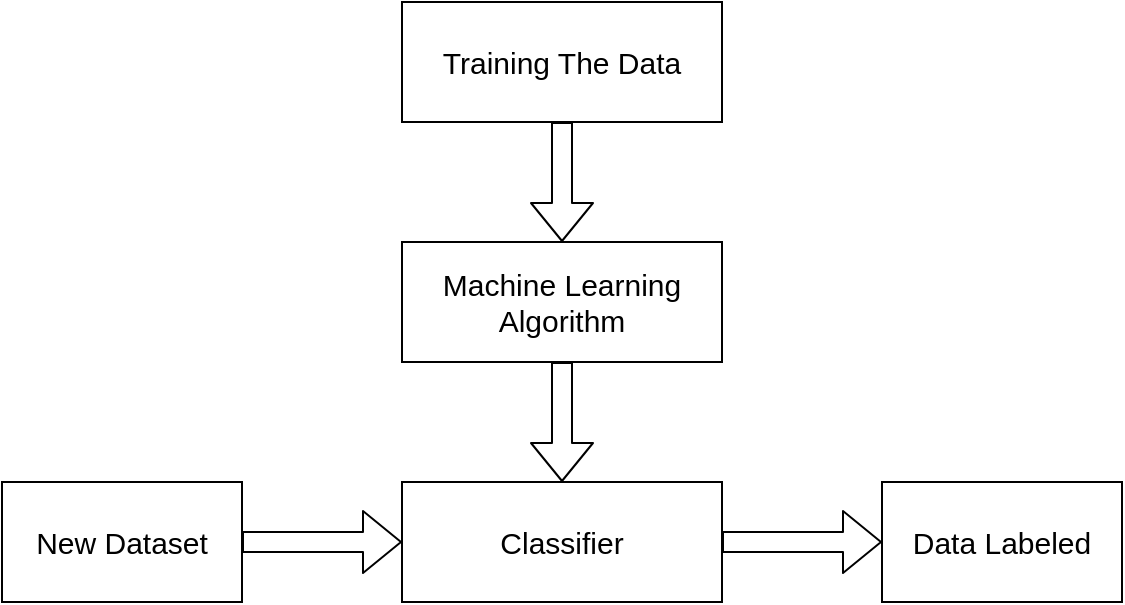<mxfile version="14.5.1" type="device"><diagram id="fkkrLiBp_l9EAVpVuqbN" name="Pagina-1"><mxGraphModel dx="700" dy="813" grid="1" gridSize="10" guides="1" tooltips="1" connect="1" arrows="1" fold="1" page="1" pageScale="1" pageWidth="827" pageHeight="1169" math="0" shadow="0"><root><mxCell id="0"/><mxCell id="1" parent="0"/><mxCell id="vptqkqJNjxOTpD-RLvvk-1" value="&lt;font style=&quot;font-size: 15px&quot;&gt;Training The Data&lt;/font&gt;" style="rounded=0;whiteSpace=wrap;html=1;" vertex="1" parent="1"><mxGeometry x="320" y="40" width="160" height="60" as="geometry"/></mxCell><mxCell id="vptqkqJNjxOTpD-RLvvk-2" value="" style="shape=flexArrow;endArrow=classic;html=1;exitX=0.5;exitY=1;exitDx=0;exitDy=0;entryX=0.5;entryY=0;entryDx=0;entryDy=0;" edge="1" parent="1" source="vptqkqJNjxOTpD-RLvvk-1" target="vptqkqJNjxOTpD-RLvvk-8"><mxGeometry width="50" height="50" relative="1" as="geometry"><mxPoint x="220" y="440" as="sourcePoint"/><mxPoint x="400" y="180" as="targetPoint"/></mxGeometry></mxCell><mxCell id="vptqkqJNjxOTpD-RLvvk-3" value="&lt;font style=&quot;font-size: 15px&quot;&gt;Classifier&lt;/font&gt;" style="rounded=0;whiteSpace=wrap;html=1;" vertex="1" parent="1"><mxGeometry x="320" y="280" width="160" height="60" as="geometry"/></mxCell><mxCell id="vptqkqJNjxOTpD-RLvvk-4" value="" style="shape=flexArrow;endArrow=classic;html=1;exitX=1;exitY=0.5;exitDx=0;exitDy=0;entryX=0;entryY=0.5;entryDx=0;entryDy=0;" edge="1" parent="1" source="vptqkqJNjxOTpD-RLvvk-3" target="vptqkqJNjxOTpD-RLvvk-5"><mxGeometry width="50" height="50" relative="1" as="geometry"><mxPoint x="220" y="740" as="sourcePoint"/><mxPoint x="400" y="480" as="targetPoint"/></mxGeometry></mxCell><mxCell id="vptqkqJNjxOTpD-RLvvk-5" value="&lt;font style=&quot;font-size: 15px&quot;&gt;Data Labeled&lt;/font&gt;" style="rounded=0;whiteSpace=wrap;html=1;" vertex="1" parent="1"><mxGeometry x="560" y="280" width="120" height="60" as="geometry"/></mxCell><mxCell id="vptqkqJNjxOTpD-RLvvk-6" value="" style="shape=flexArrow;endArrow=classic;html=1;exitX=1;exitY=0.5;exitDx=0;exitDy=0;entryX=0;entryY=0.5;entryDx=0;entryDy=0;" edge="1" parent="1" source="vptqkqJNjxOTpD-RLvvk-7" target="vptqkqJNjxOTpD-RLvvk-3"><mxGeometry width="50" height="50" relative="1" as="geometry"><mxPoint x="220" y="880" as="sourcePoint"/><mxPoint x="400" y="640" as="targetPoint"/></mxGeometry></mxCell><mxCell id="vptqkqJNjxOTpD-RLvvk-7" value="&lt;font style=&quot;font-size: 15px&quot;&gt;New Dataset&lt;/font&gt;" style="rounded=0;whiteSpace=wrap;html=1;" vertex="1" parent="1"><mxGeometry x="120" y="280" width="120" height="60" as="geometry"/></mxCell><mxCell id="vptqkqJNjxOTpD-RLvvk-8" value="&lt;font style=&quot;font-size: 15px&quot;&gt;Machine Learning Algorithm&lt;/font&gt;" style="rounded=0;whiteSpace=wrap;html=1;" vertex="1" parent="1"><mxGeometry x="320" y="160" width="160" height="60" as="geometry"/></mxCell><mxCell id="vptqkqJNjxOTpD-RLvvk-9" value="" style="shape=flexArrow;endArrow=classic;html=1;exitX=0.5;exitY=1;exitDx=0;exitDy=0;entryX=0.5;entryY=0;entryDx=0;entryDy=0;" edge="1" parent="1" source="vptqkqJNjxOTpD-RLvvk-8" target="vptqkqJNjxOTpD-RLvvk-3"><mxGeometry width="50" height="50" relative="1" as="geometry"><mxPoint x="399.5" y="250" as="sourcePoint"/><mxPoint x="430" y="280" as="targetPoint"/></mxGeometry></mxCell></root></mxGraphModel></diagram></mxfile>